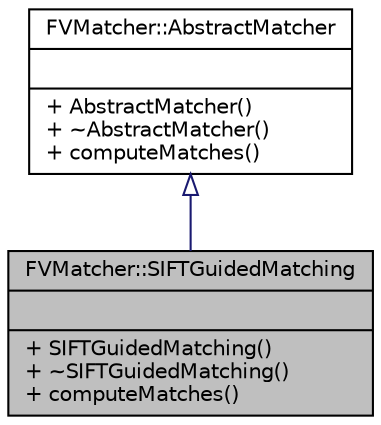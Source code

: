 digraph "FVMatcher::SIFTGuidedMatching"
{
  edge [fontname="Helvetica",fontsize="10",labelfontname="Helvetica",labelfontsize="10"];
  node [fontname="Helvetica",fontsize="10",shape=record];
  Node1 [label="{FVMatcher::SIFTGuidedMatching\n||+ SIFTGuidedMatching()\l+ ~SIFTGuidedMatching()\l+ computeMatches()\l}",height=0.2,width=0.4,color="black", fillcolor="grey75", style="filled", fontcolor="black"];
  Node2 -> Node1 [dir="back",color="midnightblue",fontsize="10",style="solid",arrowtail="onormal",fontname="Helvetica"];
  Node2 [label="{FVMatcher::AbstractMatcher\n||+ AbstractMatcher()\l+ ~AbstractMatcher()\l+ computeMatches()\l}",height=0.2,width=0.4,color="black", fillcolor="white", style="filled",URL="$classFVMatcher_1_1AbstractMatcher.html",tooltip="Interface for getting keypoints matches from two sources. "];
}
